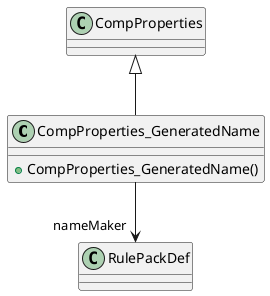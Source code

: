 @startuml
class CompProperties_GeneratedName {
    + CompProperties_GeneratedName()
}
CompProperties <|-- CompProperties_GeneratedName
CompProperties_GeneratedName --> "nameMaker" RulePackDef
@enduml

